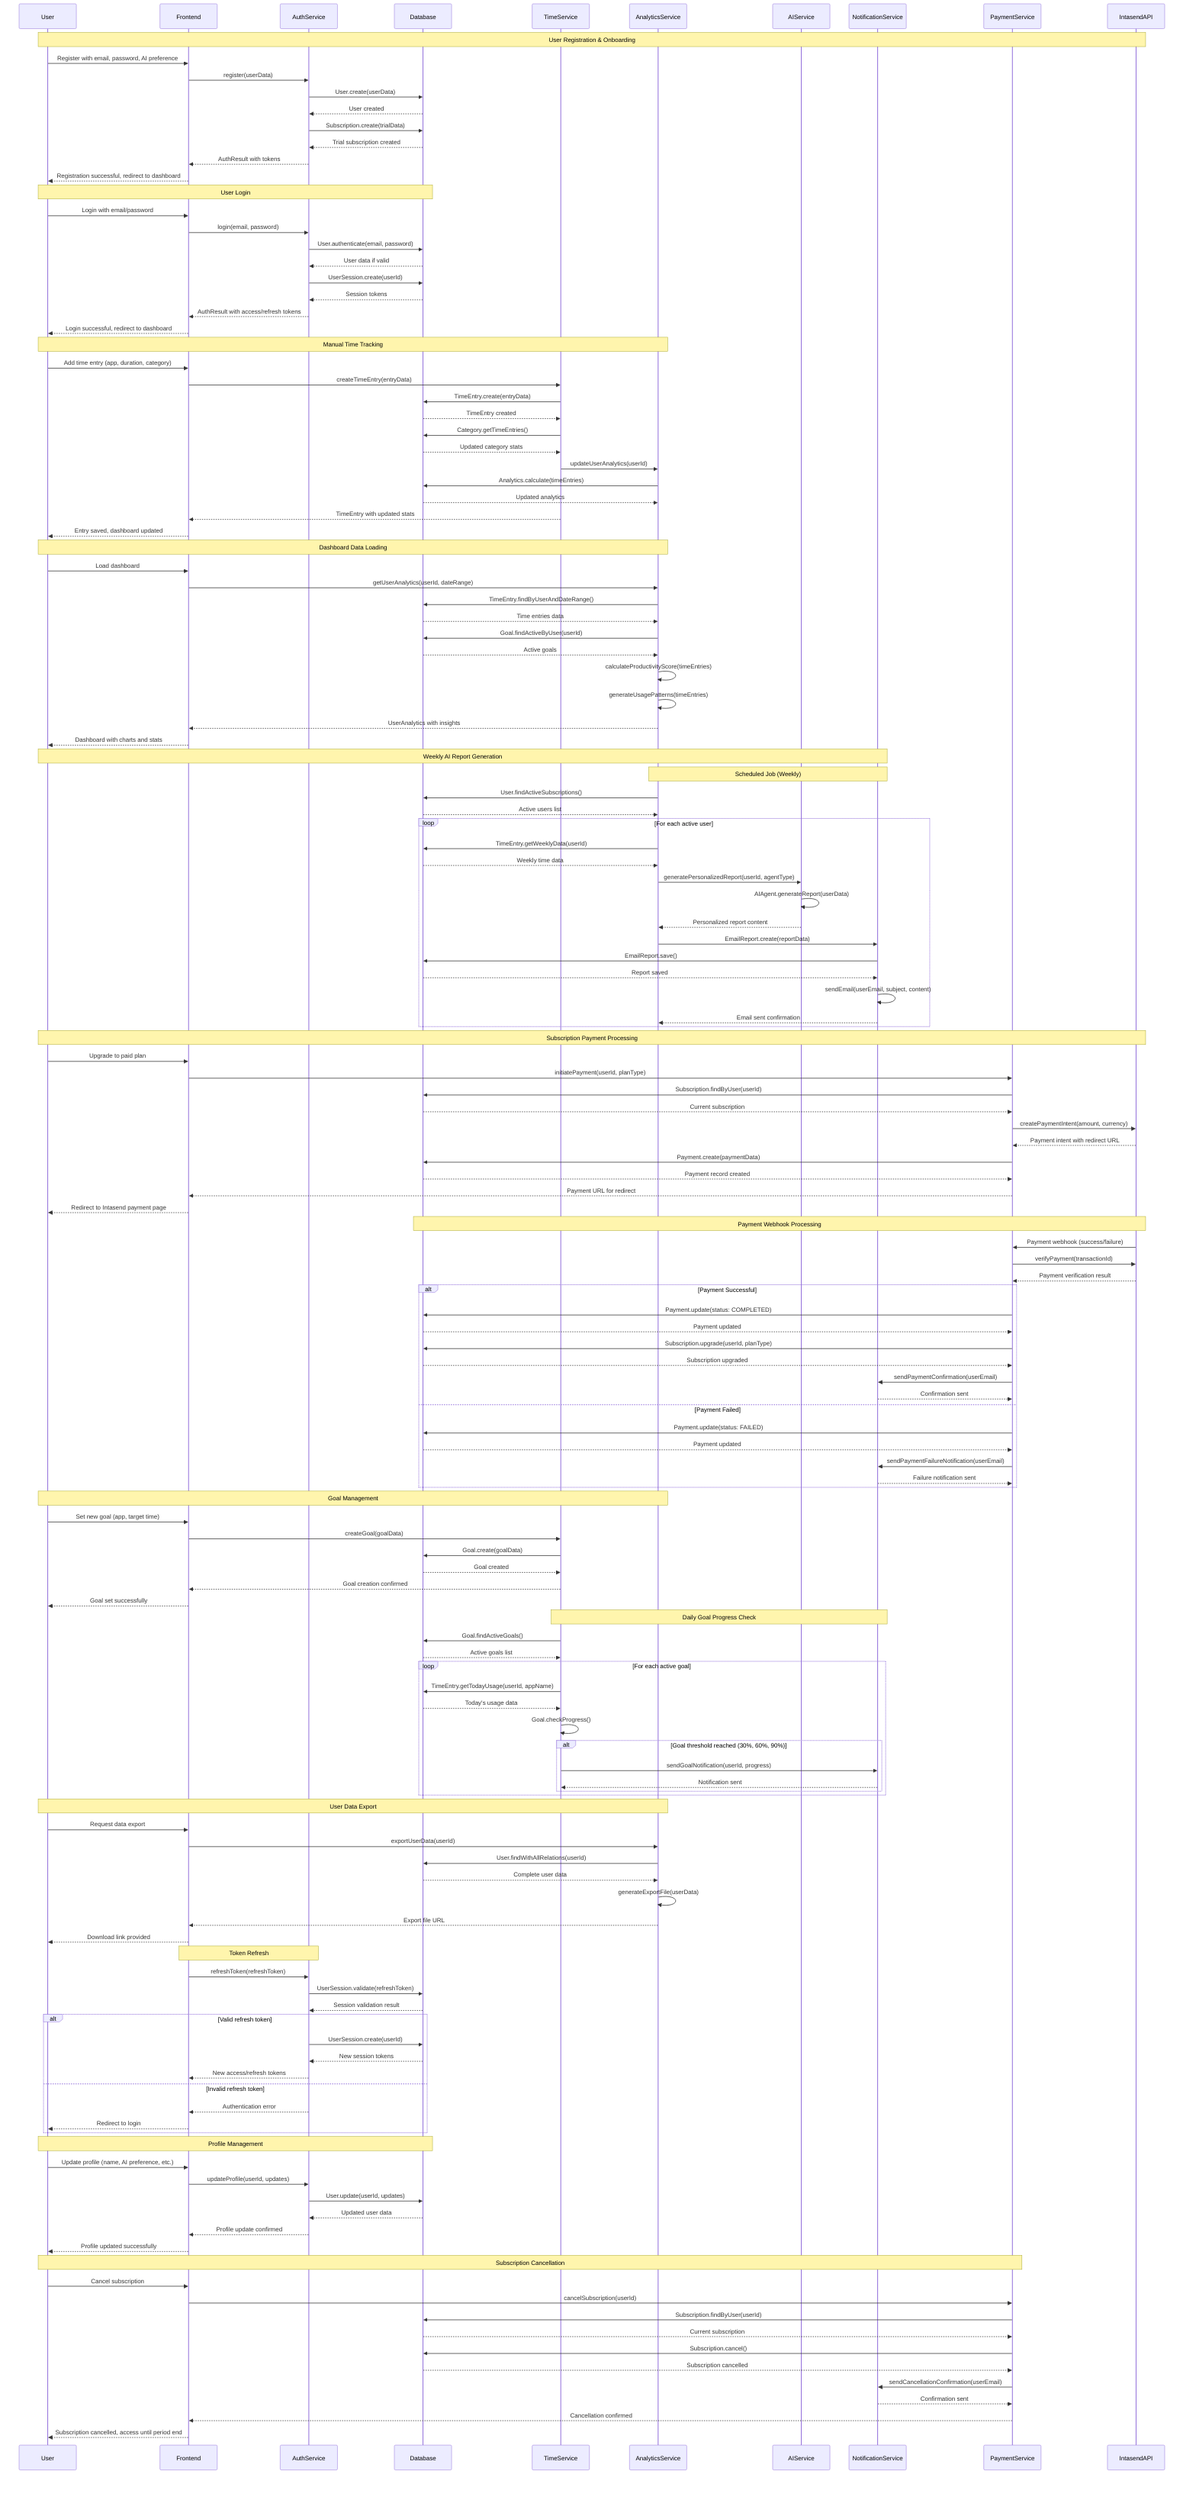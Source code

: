 sequenceDiagram
    participant U as User
    participant F as Frontend
    participant A as AuthService
    participant DB as Database
    participant TS as TimeService
    participant AS as AnalyticsService
    participant AI as AIService
    participant NS as NotificationService
    participant PS as PaymentService
    participant IS as IntasendAPI

    %% User Registration Flow
    Note over U,IS: User Registration & Onboarding
    U->>F: Register with email, password, AI preference
    F->>A: register(userData)
    A->>DB: User.create(userData)
    DB-->>A: User created
    A->>DB: Subscription.create(trialData)
    DB-->>A: Trial subscription created
    A-->>F: AuthResult with tokens
    F-->>U: Registration successful, redirect to dashboard

    %% Authentication Flow
    Note over U,DB: User Login
    U->>F: Login with email/password
    F->>A: login(email, password)
    A->>DB: User.authenticate(email, password)
    DB-->>A: User data if valid
    A->>DB: UserSession.create(userId)
    DB-->>A: Session tokens
    A-->>F: AuthResult with access/refresh tokens
    F-->>U: Login successful, redirect to dashboard

    %% Time Entry Creation Flow
    Note over U,AS: Manual Time Tracking
    U->>F: Add time entry (app, duration, category)
    F->>TS: createTimeEntry(entryData)
    TS->>DB: TimeEntry.create(entryData)
    DB-->>TS: TimeEntry created
    TS->>DB: Category.getTimeEntries()
    DB-->>TS: Updated category stats
    TS->>AS: updateUserAnalytics(userId)
    AS->>DB: Analytics.calculate(timeEntries)
    DB-->>AS: Updated analytics
    TS-->>F: TimeEntry with updated stats
    F-->>U: Entry saved, dashboard updated

    %% Dashboard Analytics Flow
    Note over U,AS: Dashboard Data Loading
    U->>F: Load dashboard
    F->>AS: getUserAnalytics(userId, dateRange)
    AS->>DB: TimeEntry.findByUserAndDateRange()
    DB-->>AS: Time entries data
    AS->>DB: Goal.findActiveByUser(userId)
    DB-->>AS: Active goals
    AS->>AS: calculateProductivityScore(timeEntries)
    AS->>AS: generateUsagePatterns(timeEntries)
    AS-->>F: UserAnalytics with insights
    F-->>U: Dashboard with charts and stats

    %% AI Report Generation Flow
    Note over U,NS: Weekly AI Report Generation
    Note over AS,NS: Scheduled Job (Weekly)
    AS->>DB: User.findActiveSubscriptions()
    DB-->>AS: Active users list
    loop For each active user
        AS->>DB: TimeEntry.getWeeklyData(userId)
        DB-->>AS: Weekly time data
        AS->>AI: generatePersonalizedReport(userId, agentType)
        AI->>AI: AIAgent.generateReport(userData)
        AI-->>AS: Personalized report content
        AS->>NS: EmailReport.create(reportData)
        NS->>DB: EmailReport.save()
        DB-->>NS: Report saved
        NS->>NS: sendEmail(userEmail, subject, content)
        NS-->>AS: Email sent confirmation
    end

    %% Subscription Payment Flow
    Note over U,IS: Subscription Payment Processing
    U->>F: Upgrade to paid plan
    F->>PS: initiatePayment(userId, planType)
    PS->>DB: Subscription.findByUser(userId)
    DB-->>PS: Current subscription
    PS->>IS: createPaymentIntent(amount, currency)
    IS-->>PS: Payment intent with redirect URL
    PS->>DB: Payment.create(paymentData)
    DB-->>PS: Payment record created
    PS-->>F: Payment URL for redirect
    F-->>U: Redirect to Intasend payment page
    
    %% Payment Verification Flow
    Note over IS,DB: Payment Webhook Processing
    IS->>PS: Payment webhook (success/failure)
    PS->>IS: verifyPayment(transactionId)
    IS-->>PS: Payment verification result
    alt Payment Successful
        PS->>DB: Payment.update(status: COMPLETED)
        DB-->>PS: Payment updated
        PS->>DB: Subscription.upgrade(userId, planType)
        DB-->>PS: Subscription upgraded
        PS->>NS: sendPaymentConfirmation(userEmail)
        NS-->>PS: Confirmation sent
    else Payment Failed
        PS->>DB: Payment.update(status: FAILED)
        DB-->>PS: Payment updated
        PS->>NS: sendPaymentFailureNotification(userEmail)
        NS-->>PS: Failure notification sent
    end

    %% Goal Setting and Tracking Flow
    Note over U,AS: Goal Management
    U->>F: Set new goal (app, target time)
    F->>TS: createGoal(goalData)
    TS->>DB: Goal.create(goalData)
    DB-->>TS: Goal created
    TS-->>F: Goal creation confirmed
    F-->>U: Goal set successfully
    
    %% Goal Progress Check (Daily)
    Note over TS,NS: Daily Goal Progress Check
    TS->>DB: Goal.findActiveGoals()
    DB-->>TS: Active goals list
    loop For each active goal
        TS->>DB: TimeEntry.getTodayUsage(userId, appName)
        DB-->>TS: Today's usage data
        TS->>TS: Goal.checkProgress()
        alt Goal threshold reached (30%, 60%, 90%)
            TS->>NS: sendGoalNotification(userId, progress)
            NS-->>TS: Notification sent
        end
    end

    %% Data Export Flow
    Note over U,AS: User Data Export
    U->>F: Request data export
    F->>AS: exportUserData(userId)
    AS->>DB: User.findWithAllRelations(userId)
    DB-->>AS: Complete user data
    AS->>AS: generateExportFile(userData)
    AS-->>F: Export file URL
    F-->>U: Download link provided

    %% Session Management Flow
    Note over F,A: Token Refresh
    F->>A: refreshToken(refreshToken)
    A->>DB: UserSession.validate(refreshToken)
    DB-->>A: Session validation result
    alt Valid refresh token
        A->>DB: UserSession.create(userId)
        DB-->>A: New session tokens
        A-->>F: New access/refresh tokens
    else Invalid refresh token
        A-->>F: Authentication error
        F-->>U: Redirect to login
    end

    %% User Profile Update Flow
    Note over U,DB: Profile Management
    U->>F: Update profile (name, AI preference, etc.)
    F->>A: updateProfile(userId, updates)
    A->>DB: User.update(userId, updates)
    DB-->>A: Updated user data
    A-->>F: Profile update confirmed
    F-->>U: Profile updated successfully

    %% Subscription Cancellation Flow
    Note over U,PS: Subscription Cancellation
    U->>F: Cancel subscription
    F->>PS: cancelSubscription(userId)
    PS->>DB: Subscription.findByUser(userId)
    DB-->>PS: Current subscription
    PS->>DB: Subscription.cancel()
    DB-->>PS: Subscription cancelled
    PS->>NS: sendCancellationConfirmation(userEmail)
    NS-->>PS: Confirmation sent
    PS-->>F: Cancellation confirmed
    F-->>U: Subscription cancelled, access until period end
